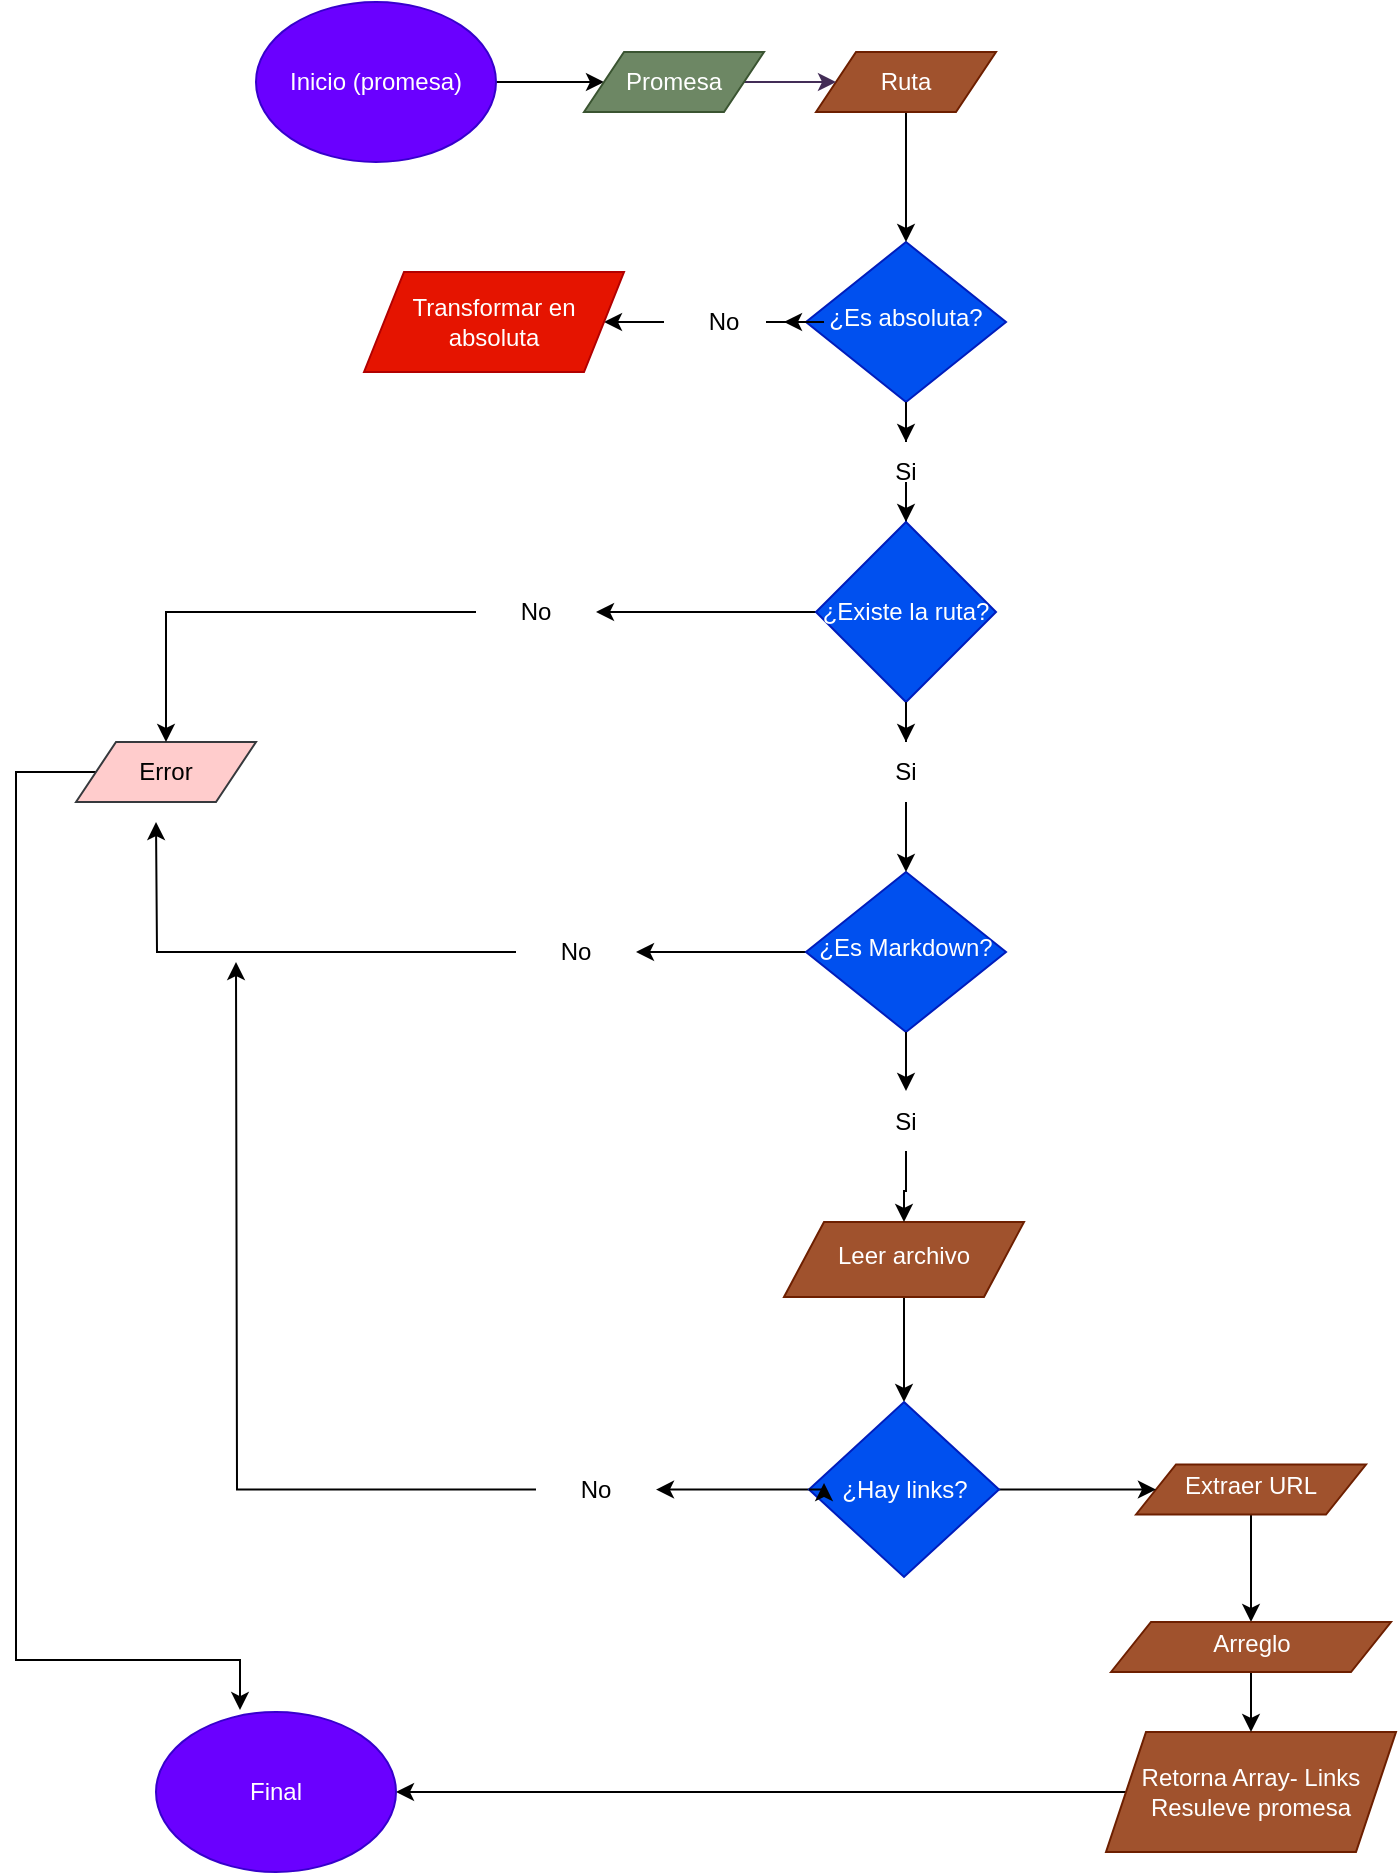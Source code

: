 <mxfile version="22.0.6" type="github">
  <diagram id="C5RBs43oDa-KdzZeNtuy" name="Page-1">
    <mxGraphModel dx="880" dy="438" grid="1" gridSize="10" guides="1" tooltips="1" connect="1" arrows="1" fold="1" page="1" pageScale="1" pageWidth="827" pageHeight="1169" background="#FFFFFF" math="0" shadow="0">
      <root>
        <mxCell id="WIyWlLk6GJQsqaUBKTNV-0" />
        <mxCell id="WIyWlLk6GJQsqaUBKTNV-1" parent="WIyWlLk6GJQsqaUBKTNV-0" />
        <mxCell id="Dn2DRP14wFJcbNcXX0DV-6" value="" style="edgeStyle=orthogonalEdgeStyle;rounded=0;orthogonalLoop=1;jettySize=auto;html=1;" parent="WIyWlLk6GJQsqaUBKTNV-1" source="Dn2DRP14wFJcbNcXX0DV-7" target="Dn2DRP14wFJcbNcXX0DV-2" edge="1">
          <mxGeometry relative="1" as="geometry" />
        </mxCell>
        <mxCell id="Dn2DRP14wFJcbNcXX0DV-40" value="" style="edgeStyle=orthogonalEdgeStyle;rounded=0;orthogonalLoop=1;jettySize=auto;html=1;" parent="WIyWlLk6GJQsqaUBKTNV-1" source="Dn2DRP14wFJcbNcXX0DV-20" target="5NOvwHoaOpePXuEnYOnJ-38" edge="1">
          <mxGeometry relative="1" as="geometry" />
        </mxCell>
        <mxCell id="WIyWlLk6GJQsqaUBKTNV-10" value="¿Es absoluta?" style="rhombus;whiteSpace=wrap;html=1;shadow=0;fontFamily=Helvetica;fontSize=12;align=center;strokeWidth=1;spacing=6;spacingTop=-4;fillColor=#0050ef;fontColor=#ffffff;strokeColor=#001DBC;" parent="WIyWlLk6GJQsqaUBKTNV-1" vertex="1">
          <mxGeometry x="435" y="160" width="100" height="80" as="geometry" />
        </mxCell>
        <mxCell id="Dn2DRP14wFJcbNcXX0DV-38" value="" style="edgeStyle=orthogonalEdgeStyle;rounded=0;orthogonalLoop=1;jettySize=auto;html=1;" parent="WIyWlLk6GJQsqaUBKTNV-1" source="5NOvwHoaOpePXuEnYOnJ-1" target="Dn2DRP14wFJcbNcXX0DV-37" edge="1">
          <mxGeometry relative="1" as="geometry" />
        </mxCell>
        <mxCell id="5NOvwHoaOpePXuEnYOnJ-1" value="¿Es Markdown?" style="rhombus;whiteSpace=wrap;html=1;shadow=0;fontFamily=Helvetica;fontSize=12;align=center;strokeWidth=1;spacing=6;spacingTop=-4;fillColor=#0050ef;fontColor=#ffffff;strokeColor=#001DBC;" parent="WIyWlLk6GJQsqaUBKTNV-1" vertex="1">
          <mxGeometry x="435" y="475" width="100" height="80" as="geometry" />
        </mxCell>
        <mxCell id="Dn2DRP14wFJcbNcXX0DV-52" style="edgeStyle=orthogonalEdgeStyle;rounded=0;orthogonalLoop=1;jettySize=auto;html=1;entryX=1;entryY=0.5;entryDx=0;entryDy=0;" parent="WIyWlLk6GJQsqaUBKTNV-1" source="5NOvwHoaOpePXuEnYOnJ-18" target="5NOvwHoaOpePXuEnYOnJ-23" edge="1">
          <mxGeometry relative="1" as="geometry" />
        </mxCell>
        <mxCell id="5NOvwHoaOpePXuEnYOnJ-18" value="Retorna Array- Links&lt;br&gt;Resuleve promesa" style="shape=parallelogram;perimeter=parallelogramPerimeter;whiteSpace=wrap;html=1;fixedSize=1;fillColor=#a0522d;fontColor=#ffffff;strokeColor=#6D1F00;" parent="WIyWlLk6GJQsqaUBKTNV-1" vertex="1">
          <mxGeometry x="585" y="905" width="145" height="60" as="geometry" />
        </mxCell>
        <mxCell id="Dn2DRP14wFJcbNcXX0DV-3" value="" style="edgeStyle=orthogonalEdgeStyle;rounded=0;orthogonalLoop=1;jettySize=auto;html=1;" parent="WIyWlLk6GJQsqaUBKTNV-1" source="5NOvwHoaOpePXuEnYOnJ-20" target="5NOvwHoaOpePXuEnYOnJ-24" edge="1">
          <mxGeometry relative="1" as="geometry" />
        </mxCell>
        <mxCell id="5NOvwHoaOpePXuEnYOnJ-20" value="Inicio (promesa)" style="ellipse;whiteSpace=wrap;html=1;fillColor=#6a00ff;strokeColor=#3700CC;fontColor=#ffffff;" parent="WIyWlLk6GJQsqaUBKTNV-1" vertex="1">
          <mxGeometry x="160" y="40" width="120" height="80" as="geometry" />
        </mxCell>
        <mxCell id="Dn2DRP14wFJcbNcXX0DV-4" value="" style="edgeStyle=orthogonalEdgeStyle;rounded=0;orthogonalLoop=1;jettySize=auto;html=1;" parent="WIyWlLk6GJQsqaUBKTNV-1" source="5NOvwHoaOpePXuEnYOnJ-22" target="WIyWlLk6GJQsqaUBKTNV-10" edge="1">
          <mxGeometry relative="1" as="geometry" />
        </mxCell>
        <mxCell id="5NOvwHoaOpePXuEnYOnJ-22" value="Ruta" style="shape=parallelogram;perimeter=parallelogramPerimeter;whiteSpace=wrap;html=1;fixedSize=1;fillColor=#a0522d;fontColor=#ffffff;strokeColor=#6D1F00;" parent="WIyWlLk6GJQsqaUBKTNV-1" vertex="1">
          <mxGeometry x="440" y="65" width="90" height="30" as="geometry" />
        </mxCell>
        <mxCell id="5NOvwHoaOpePXuEnYOnJ-23" value="Final" style="ellipse;whiteSpace=wrap;html=1;fillColor=#6a00ff;fontColor=#ffffff;strokeColor=#3700CC;" parent="WIyWlLk6GJQsqaUBKTNV-1" vertex="1">
          <mxGeometry x="110" y="895" width="120" height="80" as="geometry" />
        </mxCell>
        <mxCell id="5NOvwHoaOpePXuEnYOnJ-27" value="" style="edgeStyle=orthogonalEdgeStyle;rounded=0;orthogonalLoop=1;jettySize=auto;html=1;fillColor=#76608a;strokeColor=#432D57;" parent="WIyWlLk6GJQsqaUBKTNV-1" source="5NOvwHoaOpePXuEnYOnJ-24" target="5NOvwHoaOpePXuEnYOnJ-22" edge="1">
          <mxGeometry relative="1" as="geometry" />
        </mxCell>
        <mxCell id="5NOvwHoaOpePXuEnYOnJ-24" value="Promesa" style="shape=parallelogram;perimeter=parallelogramPerimeter;whiteSpace=wrap;html=1;fixedSize=1;fillColor=#6d8764;fontColor=#ffffff;strokeColor=#3A5431;" parent="WIyWlLk6GJQsqaUBKTNV-1" vertex="1">
          <mxGeometry x="324" y="65" width="90" height="30" as="geometry" />
        </mxCell>
        <mxCell id="Dn2DRP14wFJcbNcXX0DV-56" style="edgeStyle=orthogonalEdgeStyle;rounded=0;orthogonalLoop=1;jettySize=auto;html=1;entryX=0.35;entryY=-0.012;entryDx=0;entryDy=0;entryPerimeter=0;" parent="WIyWlLk6GJQsqaUBKTNV-1" source="5NOvwHoaOpePXuEnYOnJ-42" edge="1" target="5NOvwHoaOpePXuEnYOnJ-23">
          <mxGeometry relative="1" as="geometry">
            <mxPoint x="40" y="880" as="targetPoint" />
            <Array as="points">
              <mxPoint x="40" y="425" />
              <mxPoint x="40" y="869" />
            </Array>
          </mxGeometry>
        </mxCell>
        <mxCell id="5NOvwHoaOpePXuEnYOnJ-42" value="Error" style="shape=parallelogram;perimeter=parallelogramPerimeter;whiteSpace=wrap;html=1;fixedSize=1;fillColor=#ffcccc;strokeColor=#36393d;" parent="WIyWlLk6GJQsqaUBKTNV-1" vertex="1">
          <mxGeometry x="70" y="410" width="90" height="30" as="geometry" />
        </mxCell>
        <mxCell id="Dn2DRP14wFJcbNcXX0DV-31" value="" style="edgeStyle=orthogonalEdgeStyle;rounded=0;orthogonalLoop=1;jettySize=auto;html=1;" parent="WIyWlLk6GJQsqaUBKTNV-1" source="5NOvwHoaOpePXuEnYOnJ-48" target="5NOvwHoaOpePXuEnYOnJ-52" edge="1">
          <mxGeometry relative="1" as="geometry" />
        </mxCell>
        <mxCell id="5NOvwHoaOpePXuEnYOnJ-48" value="Extraer URL" style="shape=parallelogram;perimeter=parallelogramPerimeter;whiteSpace=wrap;html=1;fixedSize=1;shadow=0;strokeWidth=1;spacing=6;spacingTop=-4;rounded=0;fillColor=#a0522d;fontColor=#ffffff;strokeColor=#6D1F00;" parent="WIyWlLk6GJQsqaUBKTNV-1" vertex="1">
          <mxGeometry x="600" y="771.25" width="115" height="25" as="geometry" />
        </mxCell>
        <mxCell id="Dn2DRP14wFJcbNcXX0DV-34" style="edgeStyle=orthogonalEdgeStyle;rounded=0;orthogonalLoop=1;jettySize=auto;html=1;entryX=1;entryY=0.5;entryDx=0;entryDy=0;" parent="WIyWlLk6GJQsqaUBKTNV-1" source="5NOvwHoaOpePXuEnYOnJ-38" target="Dn2DRP14wFJcbNcXX0DV-16" edge="1">
          <mxGeometry relative="1" as="geometry" />
        </mxCell>
        <mxCell id="Dn2DRP14wFJcbNcXX0DV-42" value="" style="edgeStyle=orthogonalEdgeStyle;rounded=0;orthogonalLoop=1;jettySize=auto;html=1;" parent="WIyWlLk6GJQsqaUBKTNV-1" source="Dn2DRP14wFJcbNcXX0DV-43" target="5NOvwHoaOpePXuEnYOnJ-1" edge="1">
          <mxGeometry relative="1" as="geometry" />
        </mxCell>
        <mxCell id="5NOvwHoaOpePXuEnYOnJ-38" value="¿Existe la ruta?" style="rhombus;whiteSpace=wrap;html=1;fillColor=#0050ef;fontColor=#ffffff;strokeColor=#001DBC;" parent="WIyWlLk6GJQsqaUBKTNV-1" vertex="1">
          <mxGeometry x="440" y="300" width="90" height="90" as="geometry" />
        </mxCell>
        <mxCell id="Dn2DRP14wFJcbNcXX0DV-32" value="" style="edgeStyle=orthogonalEdgeStyle;rounded=0;orthogonalLoop=1;jettySize=auto;html=1;" parent="WIyWlLk6GJQsqaUBKTNV-1" source="5NOvwHoaOpePXuEnYOnJ-52" target="5NOvwHoaOpePXuEnYOnJ-18" edge="1">
          <mxGeometry relative="1" as="geometry" />
        </mxCell>
        <mxCell id="5NOvwHoaOpePXuEnYOnJ-52" value="Arreglo" style="shape=parallelogram;perimeter=parallelogramPerimeter;whiteSpace=wrap;html=1;fixedSize=1;shadow=0;strokeWidth=1;spacing=6;spacingTop=-4;rounded=0;fillColor=#a0522d;fontColor=#ffffff;strokeColor=#6D1F00;" parent="WIyWlLk6GJQsqaUBKTNV-1" vertex="1">
          <mxGeometry x="587.5" y="850" width="140" height="25" as="geometry" />
        </mxCell>
        <mxCell id="Dn2DRP14wFJcbNcXX0DV-59" value="" style="edgeStyle=orthogonalEdgeStyle;rounded=0;orthogonalLoop=1;jettySize=auto;html=1;" parent="WIyWlLk6GJQsqaUBKTNV-1" source="5NOvwHoaOpePXuEnYOnJ-5" target="Dn2DRP14wFJcbNcXX0DV-22" edge="1">
          <mxGeometry relative="1" as="geometry" />
        </mxCell>
        <mxCell id="5NOvwHoaOpePXuEnYOnJ-5" value="Leer archivo" style="shape=parallelogram;perimeter=parallelogramPerimeter;whiteSpace=wrap;html=1;fixedSize=1;shadow=0;strokeWidth=1;spacing=6;spacingTop=-4;rounded=0;fillColor=#a0522d;fontColor=#ffffff;strokeColor=#6D1F00;" parent="WIyWlLk6GJQsqaUBKTNV-1" vertex="1">
          <mxGeometry x="424" y="650" width="120" height="37.5" as="geometry" />
        </mxCell>
        <mxCell id="Dn2DRP14wFJcbNcXX0DV-2" value="Transformar en absoluta" style="shape=parallelogram;perimeter=parallelogramPerimeter;whiteSpace=wrap;html=1;fixedSize=1;fillColor=#e51400;fontColor=#ffffff;strokeColor=#B20000;" parent="WIyWlLk6GJQsqaUBKTNV-1" vertex="1">
          <mxGeometry x="214" y="175" width="130" height="50" as="geometry" />
        </mxCell>
        <mxCell id="Dn2DRP14wFJcbNcXX0DV-8" value="" style="edgeStyle=orthogonalEdgeStyle;rounded=0;orthogonalLoop=1;jettySize=auto;html=1;" parent="WIyWlLk6GJQsqaUBKTNV-1" source="WIyWlLk6GJQsqaUBKTNV-10" target="Dn2DRP14wFJcbNcXX0DV-7" edge="1">
          <mxGeometry relative="1" as="geometry">
            <mxPoint x="435" y="200" as="sourcePoint" />
            <mxPoint x="354" y="200" as="targetPoint" />
          </mxGeometry>
        </mxCell>
        <mxCell id="Dn2DRP14wFJcbNcXX0DV-7" value="No" style="text;html=1;strokeColor=none;fillColor=none;align=center;verticalAlign=middle;whiteSpace=wrap;rounded=0;" parent="WIyWlLk6GJQsqaUBKTNV-1" vertex="1">
          <mxGeometry x="364" y="185" width="60" height="30" as="geometry" />
        </mxCell>
        <mxCell id="Dn2DRP14wFJcbNcXX0DV-33" style="edgeStyle=orthogonalEdgeStyle;rounded=0;orthogonalLoop=1;jettySize=auto;html=1;entryX=0.5;entryY=0;entryDx=0;entryDy=0;" parent="WIyWlLk6GJQsqaUBKTNV-1" source="Dn2DRP14wFJcbNcXX0DV-16" target="5NOvwHoaOpePXuEnYOnJ-42" edge="1">
          <mxGeometry relative="1" as="geometry" />
        </mxCell>
        <mxCell id="Dn2DRP14wFJcbNcXX0DV-16" value="No" style="text;html=1;strokeColor=none;fillColor=none;align=center;verticalAlign=middle;whiteSpace=wrap;rounded=0;" parent="WIyWlLk6GJQsqaUBKTNV-1" vertex="1">
          <mxGeometry x="270" y="330" width="60" height="30" as="geometry" />
        </mxCell>
        <mxCell id="Dn2DRP14wFJcbNcXX0DV-29" value="" style="edgeStyle=orthogonalEdgeStyle;rounded=0;orthogonalLoop=1;jettySize=auto;html=1;" parent="WIyWlLk6GJQsqaUBKTNV-1" source="Dn2DRP14wFJcbNcXX0DV-48" edge="1">
          <mxGeometry relative="1" as="geometry">
            <mxPoint x="150" y="520" as="targetPoint" />
          </mxGeometry>
        </mxCell>
        <mxCell id="Dn2DRP14wFJcbNcXX0DV-60" value="" style="edgeStyle=orthogonalEdgeStyle;rounded=0;orthogonalLoop=1;jettySize=auto;html=1;" parent="WIyWlLk6GJQsqaUBKTNV-1" source="Dn2DRP14wFJcbNcXX0DV-22" target="5NOvwHoaOpePXuEnYOnJ-48" edge="1">
          <mxGeometry relative="1" as="geometry" />
        </mxCell>
        <mxCell id="Dn2DRP14wFJcbNcXX0DV-61" value="" style="edgeStyle=orthogonalEdgeStyle;rounded=0;orthogonalLoop=1;jettySize=auto;html=1;" parent="WIyWlLk6GJQsqaUBKTNV-1" source="Dn2DRP14wFJcbNcXX0DV-22" target="Dn2DRP14wFJcbNcXX0DV-48" edge="1">
          <mxGeometry relative="1" as="geometry" />
        </mxCell>
        <mxCell id="Dn2DRP14wFJcbNcXX0DV-22" value="¿Hay links?" style="rhombus;whiteSpace=wrap;html=1;fillColor=#0050ef;fontColor=#ffffff;strokeColor=#001DBC;" parent="WIyWlLk6GJQsqaUBKTNV-1" vertex="1">
          <mxGeometry x="436.5" y="740" width="95" height="87.5" as="geometry" />
        </mxCell>
        <mxCell id="Dn2DRP14wFJcbNcXX0DV-28" style="edgeStyle=orthogonalEdgeStyle;rounded=0;orthogonalLoop=1;jettySize=auto;html=1;exitX=0;exitY=0.5;exitDx=0;exitDy=0;entryX=0.079;entryY=0.463;entryDx=0;entryDy=0;entryPerimeter=0;" parent="WIyWlLk6GJQsqaUBKTNV-1" source="Dn2DRP14wFJcbNcXX0DV-22" target="Dn2DRP14wFJcbNcXX0DV-22" edge="1">
          <mxGeometry relative="1" as="geometry" />
        </mxCell>
        <mxCell id="Dn2DRP14wFJcbNcXX0DV-39" style="edgeStyle=orthogonalEdgeStyle;rounded=0;orthogonalLoop=1;jettySize=auto;html=1;" parent="WIyWlLk6GJQsqaUBKTNV-1" source="Dn2DRP14wFJcbNcXX0DV-37" edge="1">
          <mxGeometry relative="1" as="geometry">
            <mxPoint x="110" y="450" as="targetPoint" />
          </mxGeometry>
        </mxCell>
        <mxCell id="Dn2DRP14wFJcbNcXX0DV-37" value="No" style="text;html=1;strokeColor=none;fillColor=none;align=center;verticalAlign=middle;whiteSpace=wrap;rounded=0;" parent="WIyWlLk6GJQsqaUBKTNV-1" vertex="1">
          <mxGeometry x="290" y="500" width="60" height="30" as="geometry" />
        </mxCell>
        <mxCell id="Dn2DRP14wFJcbNcXX0DV-41" value="" style="edgeStyle=orthogonalEdgeStyle;rounded=0;orthogonalLoop=1;jettySize=auto;html=1;" parent="WIyWlLk6GJQsqaUBKTNV-1" source="WIyWlLk6GJQsqaUBKTNV-10" target="Dn2DRP14wFJcbNcXX0DV-20" edge="1">
          <mxGeometry relative="1" as="geometry">
            <mxPoint x="485" y="240" as="sourcePoint" />
            <mxPoint x="485" y="300" as="targetPoint" />
          </mxGeometry>
        </mxCell>
        <mxCell id="Dn2DRP14wFJcbNcXX0DV-20" value="Si" style="text;html=1;strokeColor=none;fillColor=none;align=center;verticalAlign=middle;whiteSpace=wrap;rounded=0;" parent="WIyWlLk6GJQsqaUBKTNV-1" vertex="1">
          <mxGeometry x="455" y="260" width="60" height="30" as="geometry" />
        </mxCell>
        <mxCell id="Dn2DRP14wFJcbNcXX0DV-44" value="" style="edgeStyle=orthogonalEdgeStyle;rounded=0;orthogonalLoop=1;jettySize=auto;html=1;" parent="WIyWlLk6GJQsqaUBKTNV-1" source="5NOvwHoaOpePXuEnYOnJ-38" target="Dn2DRP14wFJcbNcXX0DV-43" edge="1">
          <mxGeometry relative="1" as="geometry">
            <mxPoint x="485" y="390" as="sourcePoint" />
            <mxPoint x="485" y="475" as="targetPoint" />
          </mxGeometry>
        </mxCell>
        <mxCell id="Dn2DRP14wFJcbNcXX0DV-43" value="Si" style="text;html=1;strokeColor=none;fillColor=none;align=center;verticalAlign=middle;whiteSpace=wrap;rounded=0;" parent="WIyWlLk6GJQsqaUBKTNV-1" vertex="1">
          <mxGeometry x="455" y="410" width="60" height="30" as="geometry" />
        </mxCell>
        <mxCell id="Dn2DRP14wFJcbNcXX0DV-47" value="" style="edgeStyle=orthogonalEdgeStyle;rounded=0;orthogonalLoop=1;jettySize=auto;html=1;" parent="WIyWlLk6GJQsqaUBKTNV-1" source="5NOvwHoaOpePXuEnYOnJ-1" target="Dn2DRP14wFJcbNcXX0DV-46" edge="1">
          <mxGeometry relative="1" as="geometry">
            <mxPoint x="485" y="555" as="sourcePoint" />
            <mxPoint x="485" y="638" as="targetPoint" />
          </mxGeometry>
        </mxCell>
        <mxCell id="Dn2DRP14wFJcbNcXX0DV-58" value="" style="edgeStyle=orthogonalEdgeStyle;rounded=0;orthogonalLoop=1;jettySize=auto;html=1;" parent="WIyWlLk6GJQsqaUBKTNV-1" source="Dn2DRP14wFJcbNcXX0DV-46" target="5NOvwHoaOpePXuEnYOnJ-5" edge="1">
          <mxGeometry relative="1" as="geometry" />
        </mxCell>
        <mxCell id="Dn2DRP14wFJcbNcXX0DV-46" value="Si" style="text;html=1;strokeColor=none;fillColor=none;align=center;verticalAlign=middle;whiteSpace=wrap;rounded=0;" parent="WIyWlLk6GJQsqaUBKTNV-1" vertex="1">
          <mxGeometry x="455" y="584.5" width="60" height="30" as="geometry" />
        </mxCell>
        <mxCell id="Dn2DRP14wFJcbNcXX0DV-48" value="No" style="text;html=1;strokeColor=none;fillColor=none;align=center;verticalAlign=middle;whiteSpace=wrap;rounded=0;" parent="WIyWlLk6GJQsqaUBKTNV-1" vertex="1">
          <mxGeometry x="300" y="768.75" width="60" height="30" as="geometry" />
        </mxCell>
      </root>
    </mxGraphModel>
  </diagram>
</mxfile>
